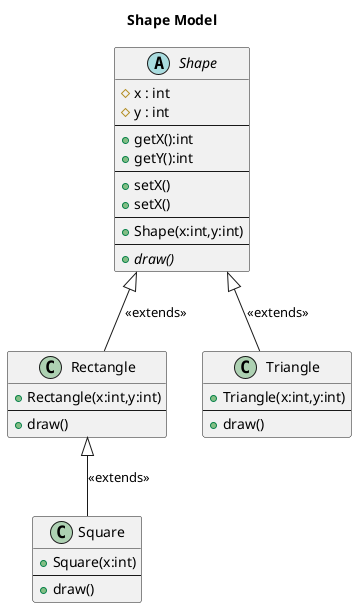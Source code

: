 @startuml Abstract Class
title  Shape Model
abstract class Shape{
#x : int
#y : int 
--
+getX():int
+getY():int
--
+setX()
+setX()
--
+Shape(x:int,y:int)
--
+{abstract}draw()
}

class Triangle{
    +Triangle(x:int,y:int)
    --
    +draw()
}

class Rectangle{
    +Rectangle(x:int,y:int)
    --
    +draw()
}

class Square{
    +Square(x:int)
    --
    +draw()
}

Triangle -up-|> Shape : <<extends>>
Rectangle -up-|> Shape : <<extends>>
Square -up-|> Rectangle : <<extends>>

hide empty members
@enduml